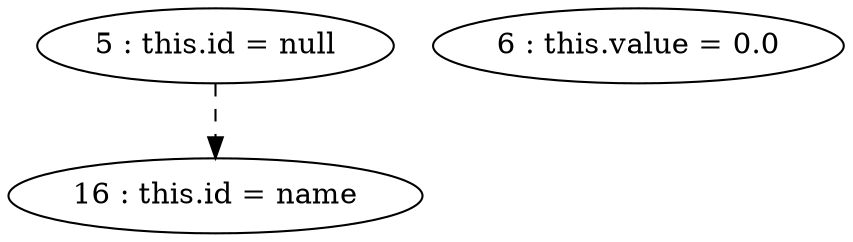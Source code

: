 digraph G {
"5 : this.id = null"
"5 : this.id = null" -> "16 : this.id = name" [style=dashed]
"6 : this.value = 0.0"
"16 : this.id = name"
}